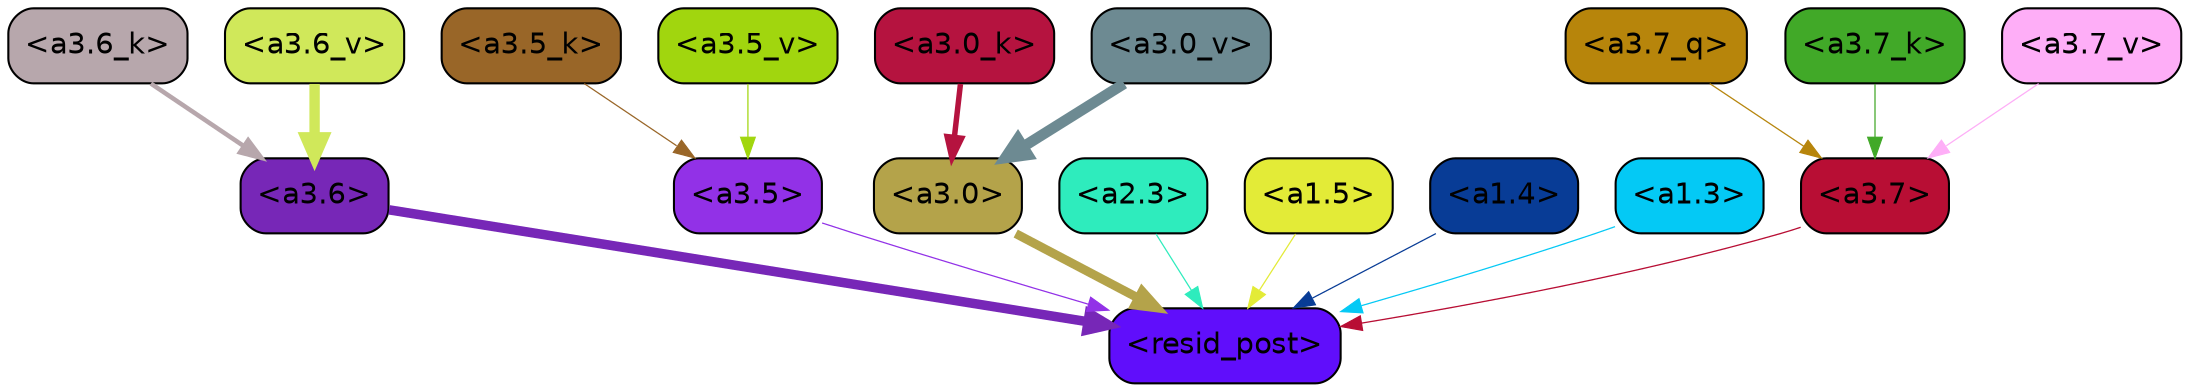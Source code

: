 strict digraph "" {
	graph [bgcolor=transparent,
		layout=dot,
		overlap=false,
		splines=true
	];
	"<a3.7>"	[color=black,
		fillcolor="#b80e34",
		fontname=Helvetica,
		shape=box,
		style="filled, rounded"];
	"<resid_post>"	[color=black,
		fillcolor="#600efb",
		fontname=Helvetica,
		shape=box,
		style="filled, rounded"];
	"<a3.7>" -> "<resid_post>"	[color="#b80e34",
		penwidth=0.6239100098609924];
	"<a3.6>"	[color=black,
		fillcolor="#7727b7",
		fontname=Helvetica,
		shape=box,
		style="filled, rounded"];
	"<a3.6>" -> "<resid_post>"	[color="#7727b7",
		penwidth=4.569062113761902];
	"<a3.5>"	[color=black,
		fillcolor="#9231e7",
		fontname=Helvetica,
		shape=box,
		style="filled, rounded"];
	"<a3.5>" -> "<resid_post>"	[color="#9231e7",
		penwidth=0.6];
	"<a3.0>"	[color=black,
		fillcolor="#b4a34a",
		fontname=Helvetica,
		shape=box,
		style="filled, rounded"];
	"<a3.0>" -> "<resid_post>"	[color="#b4a34a",
		penwidth=4.283544182777405];
	"<a2.3>"	[color=black,
		fillcolor="#2eecbd",
		fontname=Helvetica,
		shape=box,
		style="filled, rounded"];
	"<a2.3>" -> "<resid_post>"	[color="#2eecbd",
		penwidth=0.6];
	"<a1.5>"	[color=black,
		fillcolor="#e3eb37",
		fontname=Helvetica,
		shape=box,
		style="filled, rounded"];
	"<a1.5>" -> "<resid_post>"	[color="#e3eb37",
		penwidth=0.6];
	"<a1.4>"	[color=black,
		fillcolor="#083c96",
		fontname=Helvetica,
		shape=box,
		style="filled, rounded"];
	"<a1.4>" -> "<resid_post>"	[color="#083c96",
		penwidth=0.6];
	"<a1.3>"	[color=black,
		fillcolor="#04c9f5",
		fontname=Helvetica,
		shape=box,
		style="filled, rounded"];
	"<a1.3>" -> "<resid_post>"	[color="#04c9f5",
		penwidth=0.6];
	"<a3.7_q>"	[color=black,
		fillcolor="#b7850b",
		fontname=Helvetica,
		shape=box,
		style="filled, rounded"];
	"<a3.7_q>" -> "<a3.7>"	[color="#b7850b",
		penwidth=0.6];
	"<a3.7_k>"	[color=black,
		fillcolor="#41a928",
		fontname=Helvetica,
		shape=box,
		style="filled, rounded"];
	"<a3.7_k>" -> "<a3.7>"	[color="#41a928",
		penwidth=0.6];
	"<a3.6_k>"	[color=black,
		fillcolor="#b7a7ac",
		fontname=Helvetica,
		shape=box,
		style="filled, rounded"];
	"<a3.6_k>" -> "<a3.6>"	[color="#b7a7ac",
		penwidth=2.1770318150520325];
	"<a3.5_k>"	[color=black,
		fillcolor="#996628",
		fontname=Helvetica,
		shape=box,
		style="filled, rounded"];
	"<a3.5_k>" -> "<a3.5>"	[color="#996628",
		penwidth=0.6];
	"<a3.0_k>"	[color=black,
		fillcolor="#b5133f",
		fontname=Helvetica,
		shape=box,
		style="filled, rounded"];
	"<a3.0_k>" -> "<a3.0>"	[color="#b5133f",
		penwidth=2.6323853135108948];
	"<a3.7_v>"	[color=black,
		fillcolor="#feaef7",
		fontname=Helvetica,
		shape=box,
		style="filled, rounded"];
	"<a3.7_v>" -> "<a3.7>"	[color="#feaef7",
		penwidth=0.6];
	"<a3.6_v>"	[color=black,
		fillcolor="#d0e85a",
		fontname=Helvetica,
		shape=box,
		style="filled, rounded"];
	"<a3.6_v>" -> "<a3.6>"	[color="#d0e85a",
		penwidth=4.972373723983765];
	"<a3.5_v>"	[color=black,
		fillcolor="#a1d60e",
		fontname=Helvetica,
		shape=box,
		style="filled, rounded"];
	"<a3.5_v>" -> "<a3.5>"	[color="#a1d60e",
		penwidth=0.6];
	"<a3.0_v>"	[color=black,
		fillcolor="#6d8a92",
		fontname=Helvetica,
		shape=box,
		style="filled, rounded"];
	"<a3.0_v>" -> "<a3.0>"	[color="#6d8a92",
		penwidth=5.1638524532318115];
}
